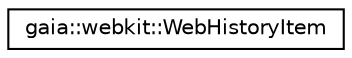 digraph G
{
  edge [fontname="Helvetica",fontsize="10",labelfontname="Helvetica",labelfontsize="10"];
  node [fontname="Helvetica",fontsize="10",shape=record];
  rankdir=LR;
  Node1 [label="gaia::webkit::WebHistoryItem",height=0.2,width=0.4,color="black", fillcolor="white", style="filled",URL="$dd/dc6/classgaia_1_1webkit_1_1_web_history_item.html",tooltip="A convenience class for accessing fields in an entry in the back/forward list of a WebView..."];
}
